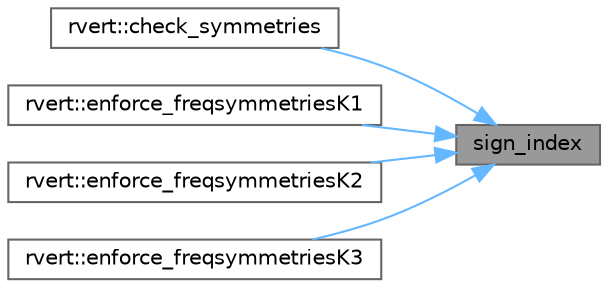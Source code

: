 digraph "sign_index"
{
 // INTERACTIVE_SVG=YES
 // LATEX_PDF_SIZE
  bgcolor="transparent";
  edge [fontname=Helvetica,fontsize=10,labelfontname=Helvetica,labelfontsize=10];
  node [fontname=Helvetica,fontsize=10,shape=box,height=0.2,width=0.4];
  rankdir="RL";
  Node1 [id="Node000001",label="sign_index",height=0.2,width=0.4,color="gray40", fillcolor="grey60", style="filled", fontcolor="black",tooltip=" "];
  Node1 -> Node2 [id="edge1_Node000001_Node000002",dir="back",color="steelblue1",style="solid",tooltip=" "];
  Node2 [id="Node000002",label="rvert::check_symmetries",height=0.2,width=0.4,color="grey40", fillcolor="white", style="filled",URL="$d4/dbd/classrvert.html#ae76637197ea15b6eb0c6bf0cc02beb8b",tooltip=" "];
  Node1 -> Node3 [id="edge2_Node000001_Node000003",dir="back",color="steelblue1",style="solid",tooltip=" "];
  Node3 [id="Node000003",label="rvert::enforce_freqsymmetriesK1",height=0.2,width=0.4,color="grey40", fillcolor="white", style="filled",URL="$d4/dbd/classrvert.html#a539751c44e1f1b5a9f4922176e1a350e",tooltip=" "];
  Node1 -> Node4 [id="edge3_Node000001_Node000004",dir="back",color="steelblue1",style="solid",tooltip=" "];
  Node4 [id="Node000004",label="rvert::enforce_freqsymmetriesK2",height=0.2,width=0.4,color="grey40", fillcolor="white", style="filled",URL="$d4/dbd/classrvert.html#a1dca660819da8560120edc1aacd735e1",tooltip=" "];
  Node1 -> Node5 [id="edge4_Node000001_Node000005",dir="back",color="steelblue1",style="solid",tooltip=" "];
  Node5 [id="Node000005",label="rvert::enforce_freqsymmetriesK3",height=0.2,width=0.4,color="grey40", fillcolor="white", style="filled",URL="$d4/dbd/classrvert.html#adcbf92ca555b877697535b6e4218fbf8",tooltip=" "];
}
